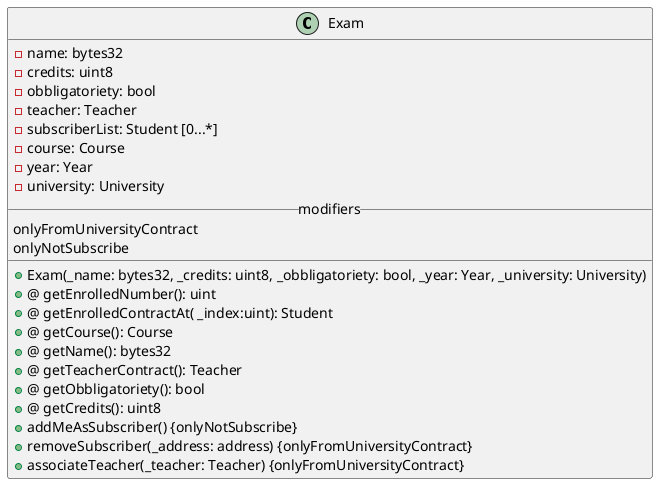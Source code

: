 @startuml

class Exam{
- name: bytes32
- credits: uint8
- obbligatoriety: bool
- teacher: Teacher
- subscriberList: Student [0...*]
- course: Course
- year: Year
- university: University
__modifiers__
onlyFromUniversityContract
onlyNotSubscribe
__
+ Exam(_name: bytes32, _credits: uint8, _obbligatoriety: bool, _year: Year, _university: University)
+@ getEnrolledNumber(): uint
+@ getEnrolledContractAt( _index:uint): Student
+@ getCourse(): Course
+@ getName(): bytes32
+@ getTeacherContract(): Teacher
+@ getObbligatoriety(): bool
+@ getCredits(): uint8
+ addMeAsSubscriber() {onlyNotSubscribe}
+ removeSubscriber(_address: address) {onlyFromUniversityContract}
+ associateTeacher(_teacher: Teacher) {onlyFromUniversityContract}
}
@enduml
